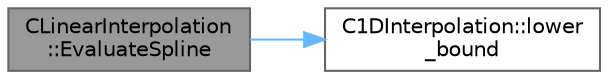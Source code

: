 digraph "CLinearInterpolation::EvaluateSpline"
{
 // LATEX_PDF_SIZE
  bgcolor="transparent";
  edge [fontname=Helvetica,fontsize=10,labelfontname=Helvetica,labelfontsize=10];
  node [fontname=Helvetica,fontsize=10,shape=box,height=0.2,width=0.4];
  rankdir="LR";
  Node1 [id="Node000001",label="CLinearInterpolation\l::EvaluateSpline",height=0.2,width=0.4,color="gray40", fillcolor="grey60", style="filled", fontcolor="black",tooltip="Evaluate the value of the spline at a point."];
  Node1 -> Node2 [id="edge1_Node000001_Node000002",color="steelblue1",style="solid",tooltip=" "];
  Node2 [id="Node000002",label="C1DInterpolation::lower\l_bound",height=0.2,width=0.4,color="grey40", fillcolor="white", style="filled",URL="$classC1DInterpolation.html#accfa80d2af974d5f1629bb00ad321066",tooltip="Find containing interval."];
}
